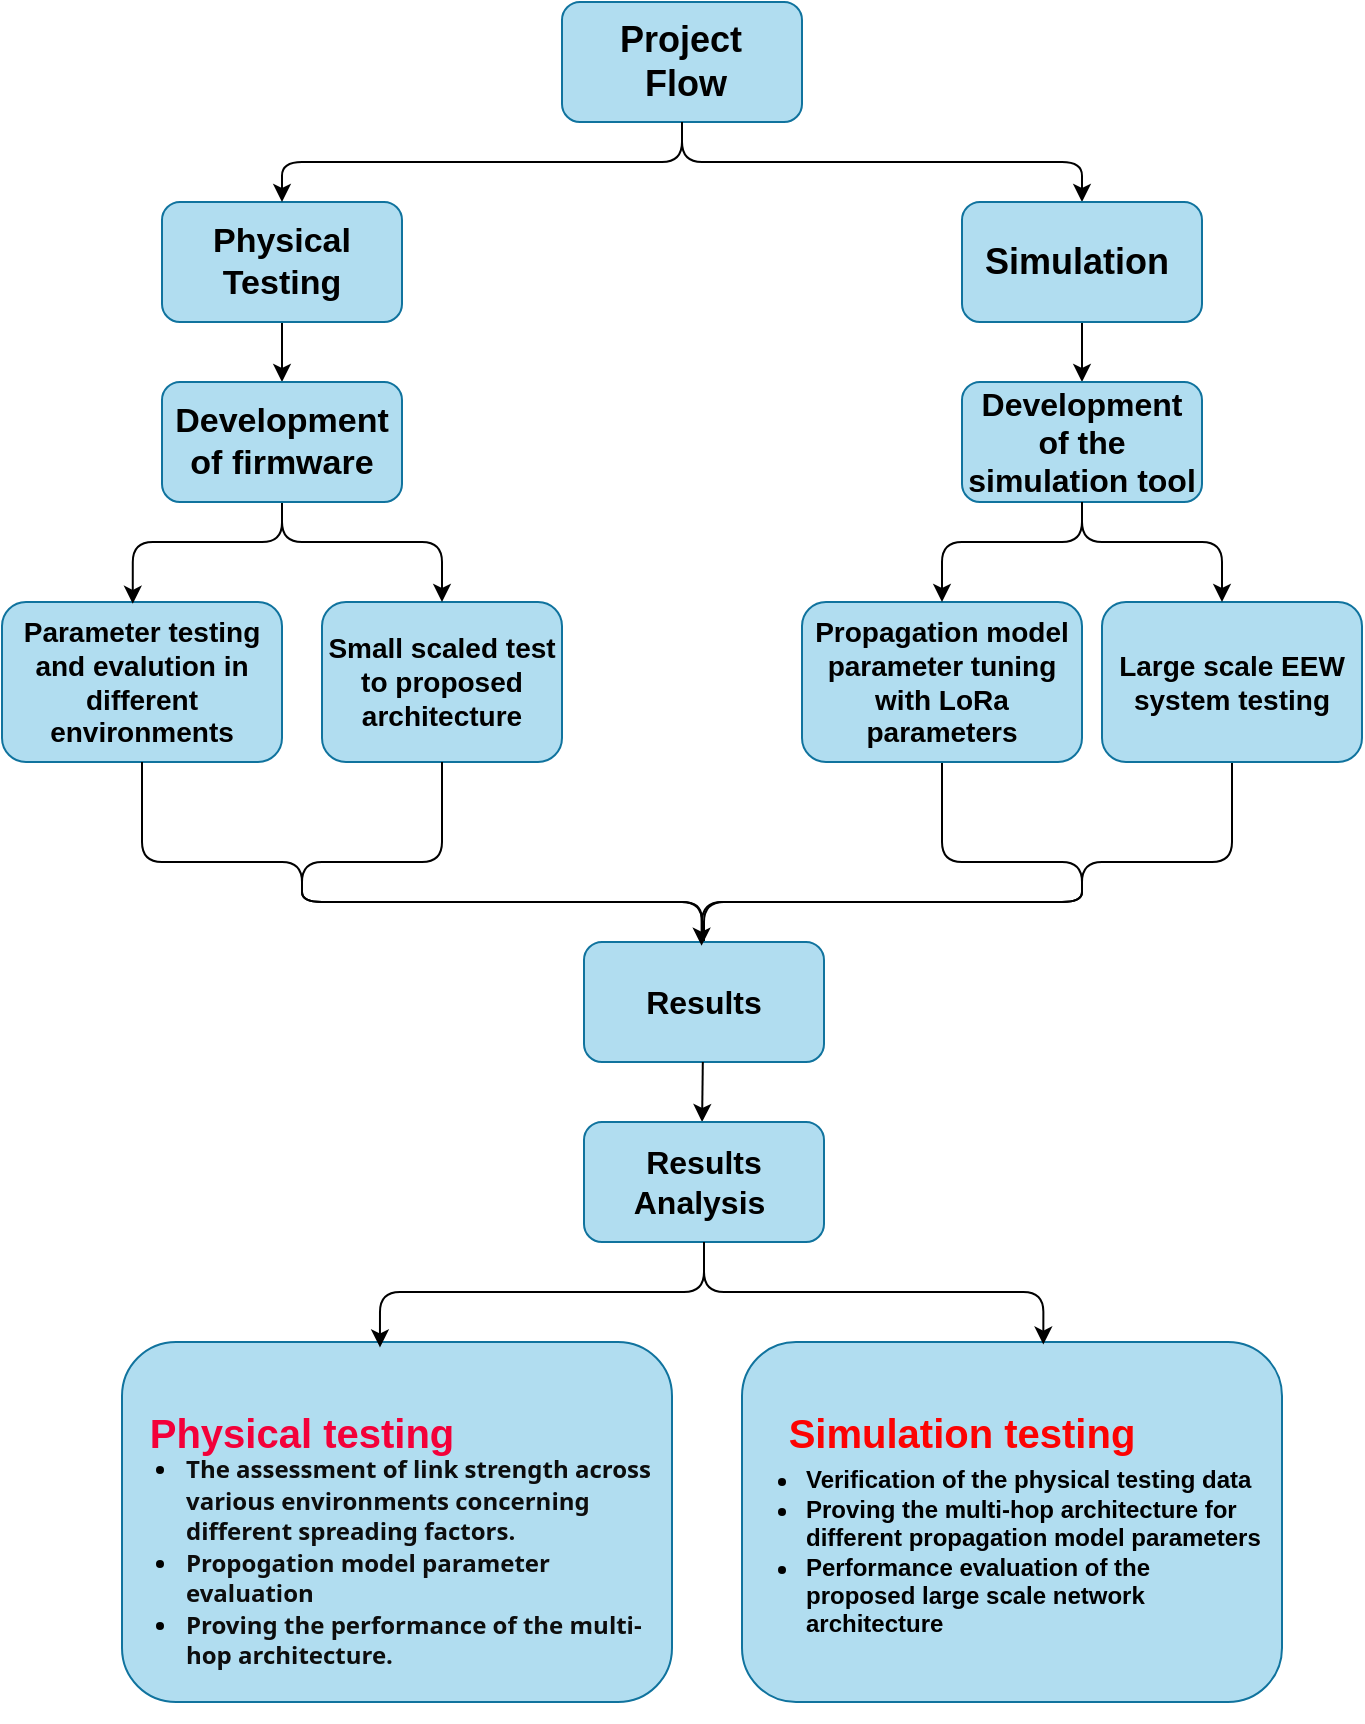 <mxfile version="24.2.5" type="github">
  <diagram name="Page-1" id="MfreXHLO4Nem9i27JCq7">
    <mxGraphModel dx="1985" dy="1050" grid="1" gridSize="10" guides="1" tooltips="1" connect="0" arrows="1" fold="1" page="0" pageScale="1" pageWidth="827" pageHeight="1169" background="#FFFFFF" math="0" shadow="0">
      <root>
        <mxCell id="0" />
        <mxCell id="1" parent="0" />
        <mxCell id="dZYKD75arW8eq8bgGsH2-12" style="edgeStyle=orthogonalEdgeStyle;rounded=1;orthogonalLoop=1;jettySize=auto;html=1;exitX=0.5;exitY=1;exitDx=0;exitDy=0;entryX=0.5;entryY=0;entryDx=0;entryDy=0;fontColor=#fcf8f8;curved=0;" parent="1" source="dZYKD75arW8eq8bgGsH2-1" target="dZYKD75arW8eq8bgGsH2-3" edge="1">
          <mxGeometry relative="1" as="geometry" />
        </mxCell>
        <mxCell id="dZYKD75arW8eq8bgGsH2-1" value="" style="rounded=1;whiteSpace=wrap;html=1;fillColor=#b1ddf0;strokeColor=#10739e;" parent="1" vertex="1">
          <mxGeometry x="360" y="50" width="120" height="60" as="geometry" />
        </mxCell>
        <mxCell id="dZYKD75arW8eq8bgGsH2-16" style="edgeStyle=orthogonalEdgeStyle;rounded=0;orthogonalLoop=1;jettySize=auto;html=1;exitX=0.5;exitY=1;exitDx=0;exitDy=0;entryX=0.5;entryY=0;entryDx=0;entryDy=0;" parent="1" source="dZYKD75arW8eq8bgGsH2-2" target="dZYKD75arW8eq8bgGsH2-13" edge="1">
          <mxGeometry relative="1" as="geometry" />
        </mxCell>
        <mxCell id="dZYKD75arW8eq8bgGsH2-2" value="Physical Testing" style="rounded=1;whiteSpace=wrap;html=1;fontSize=17;fillColor=#b1ddf0;strokeColor=#10739e;labelBorderColor=none;fontStyle=1" parent="1" vertex="1">
          <mxGeometry x="160" y="150" width="120" height="60" as="geometry" />
        </mxCell>
        <mxCell id="dZYKD75arW8eq8bgGsH2-17" style="edgeStyle=orthogonalEdgeStyle;rounded=0;orthogonalLoop=1;jettySize=auto;html=1;exitX=0.5;exitY=1;exitDx=0;exitDy=0;entryX=0.5;entryY=0;entryDx=0;entryDy=0;" parent="1" source="dZYKD75arW8eq8bgGsH2-3" target="dZYKD75arW8eq8bgGsH2-14" edge="1">
          <mxGeometry relative="1" as="geometry" />
        </mxCell>
        <mxCell id="dZYKD75arW8eq8bgGsH2-3" value="Simulation&amp;nbsp;" style="rounded=1;whiteSpace=wrap;html=1;fontSize=18;fillColor=#b1ddf0;strokeColor=#10739e;fontStyle=1" parent="1" vertex="1">
          <mxGeometry x="560" y="150" width="120" height="60" as="geometry" />
        </mxCell>
        <mxCell id="dZYKD75arW8eq8bgGsH2-4" value="Parameter testing and evalution in different environments" style="rounded=1;whiteSpace=wrap;html=1;fontSize=14;fillColor=#b1ddf0;strokeColor=#10739e;fontStyle=1" parent="1" vertex="1">
          <mxGeometry x="80" y="350" width="140" height="80" as="geometry" />
        </mxCell>
        <mxCell id="dZYKD75arW8eq8bgGsH2-5" value="Small scaled test to proposed architecture" style="rounded=1;whiteSpace=wrap;html=1;fontSize=14;fillColor=#b1ddf0;strokeColor=#10739e;fontStyle=1" parent="1" vertex="1">
          <mxGeometry x="240" y="350" width="120" height="80" as="geometry" />
        </mxCell>
        <mxCell id="lX2VysjmZPtBcdlBUERr-34" style="edgeStyle=orthogonalEdgeStyle;rounded=1;orthogonalLoop=1;jettySize=auto;html=1;exitX=0.5;exitY=1;exitDx=0;exitDy=0;exitPerimeter=0;endArrow=none;endFill=0;curved=0;" edge="1" parent="1" source="dZYKD75arW8eq8bgGsH2-8" target="dZYKD75arW8eq8bgGsH2-30">
          <mxGeometry relative="1" as="geometry">
            <Array as="points">
              <mxPoint x="550" y="480" />
              <mxPoint x="620" y="480" />
              <mxPoint x="620" y="500" />
              <mxPoint x="431" y="500" />
            </Array>
          </mxGeometry>
        </mxCell>
        <mxCell id="dZYKD75arW8eq8bgGsH2-8" value="Propagation model parameter tuning with LoRa parameters" style="rounded=1;whiteSpace=wrap;html=1;fontSize=14;fillColor=#b1ddf0;strokeColor=#10739e;fontStyle=1" parent="1" vertex="1">
          <mxGeometry x="480" y="350" width="140" height="80" as="geometry" />
        </mxCell>
        <mxCell id="lX2VysjmZPtBcdlBUERr-35" style="edgeStyle=orthogonalEdgeStyle;rounded=1;orthogonalLoop=1;jettySize=auto;html=1;startArrow=none;startFill=0;endArrow=none;endFill=0;curved=0;" edge="1" parent="1" source="dZYKD75arW8eq8bgGsH2-9">
          <mxGeometry relative="1" as="geometry">
            <mxPoint x="430" y="520" as="targetPoint" />
            <Array as="points">
              <mxPoint x="695" y="480" />
              <mxPoint x="620" y="480" />
              <mxPoint x="620" y="500" />
              <mxPoint x="430" y="500" />
            </Array>
          </mxGeometry>
        </mxCell>
        <mxCell id="dZYKD75arW8eq8bgGsH2-9" value="Large scale EEW system testing" style="rounded=1;whiteSpace=wrap;html=1;fontSize=14;fillColor=#b1ddf0;strokeColor=#10739e;fontStyle=1" parent="1" vertex="1">
          <mxGeometry x="630" y="350" width="130" height="80" as="geometry" />
        </mxCell>
        <mxCell id="dZYKD75arW8eq8bgGsH2-10" style="edgeStyle=orthogonalEdgeStyle;rounded=1;orthogonalLoop=1;jettySize=auto;html=1;exitX=0.5;exitY=1;exitDx=0;exitDy=0;entryX=0.5;entryY=0;entryDx=0;entryDy=0;fontColor=#fcf8f8;curved=0;" parent="1" source="dZYKD75arW8eq8bgGsH2-1" target="dZYKD75arW8eq8bgGsH2-2" edge="1">
          <mxGeometry relative="1" as="geometry" />
        </mxCell>
        <mxCell id="dZYKD75arW8eq8bgGsH2-20" value="" style="edgeStyle=orthogonalEdgeStyle;rounded=1;orthogonalLoop=1;jettySize=auto;html=1;fontColor=#fcf8f8;curved=0;" parent="1" source="dZYKD75arW8eq8bgGsH2-13" target="dZYKD75arW8eq8bgGsH2-5" edge="1">
          <mxGeometry relative="1" as="geometry">
            <Array as="points">
              <mxPoint x="220" y="320" />
              <mxPoint x="300" y="320" />
            </Array>
          </mxGeometry>
        </mxCell>
        <mxCell id="dZYKD75arW8eq8bgGsH2-13" value="Development of firmware" style="rounded=1;whiteSpace=wrap;html=1;fontSize=17;fillColor=#b1ddf0;strokeColor=#10739e;fontStyle=1" parent="1" vertex="1">
          <mxGeometry x="160" y="240" width="120" height="60" as="geometry" />
        </mxCell>
        <mxCell id="dZYKD75arW8eq8bgGsH2-23" value="" style="edgeStyle=orthogonalEdgeStyle;rounded=1;orthogonalLoop=1;jettySize=auto;html=1;curved=0;" parent="1" source="dZYKD75arW8eq8bgGsH2-14" target="dZYKD75arW8eq8bgGsH2-9" edge="1">
          <mxGeometry relative="1" as="geometry">
            <Array as="points">
              <mxPoint x="620" y="320" />
              <mxPoint x="690" y="320" />
            </Array>
          </mxGeometry>
        </mxCell>
        <mxCell id="dZYKD75arW8eq8bgGsH2-14" value="Development of the simulation tool" style="rounded=1;whiteSpace=wrap;html=1;fontSize=16;fillColor=#b1ddf0;strokeColor=#10739e;fontStyle=1" parent="1" vertex="1">
          <mxGeometry x="560" y="240" width="120" height="60" as="geometry" />
        </mxCell>
        <mxCell id="dZYKD75arW8eq8bgGsH2-15" value="&lt;b style=&quot;font-size: 18px;&quot;&gt;Project&amp;nbsp; Flow&lt;/b&gt;" style="text;html=1;align=center;verticalAlign=middle;whiteSpace=wrap;rounded=0;fontSize=18;" parent="1" vertex="1">
          <mxGeometry x="384" y="65" width="76" height="30" as="geometry" />
        </mxCell>
        <mxCell id="dZYKD75arW8eq8bgGsH2-21" style="edgeStyle=orthogonalEdgeStyle;rounded=1;orthogonalLoop=1;jettySize=auto;html=1;entryX=0.467;entryY=0.011;entryDx=0;entryDy=0;entryPerimeter=0;fontColor=#fcf8f8;labelBackgroundColor=#FFFFFF;curved=0;exitX=0.5;exitY=1.011;exitDx=0;exitDy=0;exitPerimeter=0;" parent="1" target="dZYKD75arW8eq8bgGsH2-4" edge="1" source="dZYKD75arW8eq8bgGsH2-13">
          <mxGeometry relative="1" as="geometry">
            <mxPoint x="220" y="320" as="sourcePoint" />
            <mxPoint x="20" y="370" as="targetPoint" />
            <Array as="points">
              <mxPoint x="220" y="320" />
              <mxPoint x="145" y="320" />
            </Array>
          </mxGeometry>
        </mxCell>
        <mxCell id="dZYKD75arW8eq8bgGsH2-25" style="edgeStyle=orthogonalEdgeStyle;rounded=1;orthogonalLoop=1;jettySize=auto;html=1;entryX=0.467;entryY=0.011;entryDx=0;entryDy=0;entryPerimeter=0;curved=0;exitX=0.5;exitY=1;exitDx=0;exitDy=0;exitPerimeter=0;" parent="1" edge="1" source="dZYKD75arW8eq8bgGsH2-14">
          <mxGeometry relative="1" as="geometry">
            <mxPoint x="620" y="320" as="sourcePoint" />
            <mxPoint x="550" y="350" as="targetPoint" />
            <Array as="points">
              <mxPoint x="620" y="320" />
              <mxPoint x="550" y="320" />
            </Array>
          </mxGeometry>
        </mxCell>
        <mxCell id="dZYKD75arW8eq8bgGsH2-30" value="&lt;font style=&quot;font-size: 16px;&quot;&gt;Results&lt;/font&gt;" style="rounded=1;whiteSpace=wrap;html=1;fillColor=#b1ddf0;strokeColor=#10739e;fontStyle=1" parent="1" vertex="1">
          <mxGeometry x="371" y="520" width="120" height="60" as="geometry" />
        </mxCell>
        <mxCell id="lX2VysjmZPtBcdlBUERr-7" value="" style="endArrow=classic;html=1;rounded=0;entryX=0.492;entryY=0;entryDx=0;entryDy=0;entryPerimeter=0;" edge="1" parent="1" target="lX2VysjmZPtBcdlBUERr-8">
          <mxGeometry width="50" height="50" relative="1" as="geometry">
            <mxPoint x="430.41" y="580" as="sourcePoint" />
            <mxPoint x="431.05" y="608" as="targetPoint" />
          </mxGeometry>
        </mxCell>
        <mxCell id="lX2VysjmZPtBcdlBUERr-8" value="&lt;font style=&quot;font-size: 16px;&quot;&gt;Results Analysis&amp;nbsp;&lt;/font&gt;" style="rounded=1;whiteSpace=wrap;html=1;fillColor=#b1ddf0;strokeColor=#10739e;fontStyle=1" vertex="1" parent="1">
          <mxGeometry x="371" y="610" width="120" height="60" as="geometry" />
        </mxCell>
        <mxCell id="lX2VysjmZPtBcdlBUERr-17" value="" style="rounded=1;whiteSpace=wrap;html=1;fillColor=#b1ddf0;strokeColor=#10739e;fontStyle=1" vertex="1" parent="1">
          <mxGeometry x="140" y="720" width="275" height="180" as="geometry" />
        </mxCell>
        <mxCell id="lX2VysjmZPtBcdlBUERr-18" value="" style="rounded=1;whiteSpace=wrap;html=1;fillColor=#b1ddf0;strokeColor=#10739e;fontStyle=1" vertex="1" parent="1">
          <mxGeometry x="450" y="720" width="270" height="180" as="geometry" />
        </mxCell>
        <mxCell id="lX2VysjmZPtBcdlBUERr-23" value="&lt;font color=&quot;#f30039&quot;&gt;Physical testing&lt;/font&gt;" style="text;html=1;align=center;verticalAlign=middle;whiteSpace=wrap;rounded=0;fontStyle=1;fontSize=20;fontColor=#f3f2f1;" vertex="1" parent="1">
          <mxGeometry x="140" y="750" width="180" height="30" as="geometry" />
        </mxCell>
        <mxCell id="lX2VysjmZPtBcdlBUERr-24" value="&lt;ul&gt;&lt;li&gt;&lt;b&gt;&lt;span style=&quot;color: rgb(13, 13, 13); font-family: Söhne, ui-sans-serif, system-ui, -apple-system, &amp;quot;Segoe UI&amp;quot;, Roboto, Ubuntu, Cantarell, &amp;quot;Noto Sans&amp;quot;, sans-serif, &amp;quot;Helvetica Neue&amp;quot;, Arial, &amp;quot;Apple Color Emoji&amp;quot;, &amp;quot;Segoe UI Emoji&amp;quot;, &amp;quot;Segoe UI Symbol&amp;quot;, &amp;quot;Noto Color Emoji&amp;quot;; white-space-collapse: preserve;&quot;&gt;&lt;font style=&quot;font-size: 12px;&quot;&gt;The assessment of link strength across various environments concerning different spreading factors.&lt;/font&gt;&lt;/span&gt;&lt;/b&gt;&lt;/li&gt;&lt;li&gt;&lt;b&gt;&lt;span style=&quot;color: rgb(13, 13, 13); font-family: Söhne, ui-sans-serif, system-ui, -apple-system, &amp;quot;Segoe UI&amp;quot;, Roboto, Ubuntu, Cantarell, &amp;quot;Noto Sans&amp;quot;, sans-serif, &amp;quot;Helvetica Neue&amp;quot;, Arial, &amp;quot;Apple Color Emoji&amp;quot;, &amp;quot;Segoe UI Emoji&amp;quot;, &amp;quot;Segoe UI Symbol&amp;quot;, &amp;quot;Noto Color Emoji&amp;quot;; white-space-collapse: preserve; font-size: 12px;&quot;&gt;Propogation model parameter evaluation&lt;/span&gt;&lt;/b&gt;&lt;/li&gt;&lt;li&gt;&lt;b&gt;&lt;span style=&quot;color: rgb(13, 13, 13); font-family: Söhne, ui-sans-serif, system-ui, -apple-system, &amp;quot;Segoe UI&amp;quot;, Roboto, Ubuntu, Cantarell, &amp;quot;Noto Sans&amp;quot;, sans-serif, &amp;quot;Helvetica Neue&amp;quot;, Arial, &amp;quot;Apple Color Emoji&amp;quot;, &amp;quot;Segoe UI Emoji&amp;quot;, &amp;quot;Segoe UI Symbol&amp;quot;, &amp;quot;Noto Color Emoji&amp;quot;; white-space-collapse: preserve; font-size: 12px;&quot;&gt;Proving the performance of the multi-hop architecture.&lt;/span&gt;&lt;/b&gt;&lt;/li&gt;&lt;/ul&gt;" style="text;html=1;align=left;verticalAlign=middle;whiteSpace=wrap;rounded=0;fontSize=13;" vertex="1" parent="1">
          <mxGeometry x="130" y="750" width="280" height="160" as="geometry" />
        </mxCell>
        <mxCell id="lX2VysjmZPtBcdlBUERr-25" value="&lt;font color=&quot;#fc0303&quot;&gt;Simulation testing&lt;/font&gt;" style="text;html=1;align=center;verticalAlign=middle;whiteSpace=wrap;rounded=0;fontStyle=1;fontSize=20;fontColor=#f3f1f2;" vertex="1" parent="1">
          <mxGeometry x="470" y="750" width="180" height="30" as="geometry" />
        </mxCell>
        <mxCell id="lX2VysjmZPtBcdlBUERr-27" value="&lt;ul&gt;&lt;li&gt;&lt;b&gt;Verification of the physical testing data&lt;/b&gt;&lt;/li&gt;&lt;li&gt;&lt;b&gt;Proving the multi-hop architecture for different propagation model parameters&lt;/b&gt;&lt;/li&gt;&lt;li&gt;&lt;b&gt;Performance evaluation of the proposed large scale network architecture&lt;/b&gt;&lt;/li&gt;&lt;/ul&gt;" style="text;html=1;align=left;verticalAlign=middle;whiteSpace=wrap;rounded=0;" vertex="1" parent="1">
          <mxGeometry x="440" y="775" width="270" height="100" as="geometry" />
        </mxCell>
        <mxCell id="lX2VysjmZPtBcdlBUERr-29" style="edgeStyle=orthogonalEdgeStyle;rounded=1;orthogonalLoop=1;jettySize=auto;html=1;endArrow=none;endFill=0;curved=0;" edge="1" parent="1" source="dZYKD75arW8eq8bgGsH2-5">
          <mxGeometry relative="1" as="geometry">
            <mxPoint x="430" y="520" as="targetPoint" />
            <Array as="points">
              <mxPoint x="300" y="480" />
              <mxPoint x="230" y="480" />
              <mxPoint x="230" y="500" />
              <mxPoint x="430" y="500" />
            </Array>
          </mxGeometry>
        </mxCell>
        <mxCell id="lX2VysjmZPtBcdlBUERr-30" style="edgeStyle=orthogonalEdgeStyle;rounded=1;orthogonalLoop=1;jettySize=auto;html=1;entryX=0.49;entryY=0.031;entryDx=0;entryDy=0;entryPerimeter=0;curved=0;" edge="1" parent="1" source="dZYKD75arW8eq8bgGsH2-4" target="dZYKD75arW8eq8bgGsH2-30">
          <mxGeometry relative="1" as="geometry">
            <Array as="points">
              <mxPoint x="150" y="480" />
              <mxPoint x="230" y="480" />
              <mxPoint x="230" y="500" />
              <mxPoint x="430" y="500" />
            </Array>
          </mxGeometry>
        </mxCell>
        <mxCell id="lX2VysjmZPtBcdlBUERr-32" style="edgeStyle=orthogonalEdgeStyle;rounded=1;orthogonalLoop=1;jettySize=auto;html=1;entryX=0.469;entryY=0.015;entryDx=0;entryDy=0;entryPerimeter=0;curved=0;" edge="1" parent="1" source="lX2VysjmZPtBcdlBUERr-8" target="lX2VysjmZPtBcdlBUERr-17">
          <mxGeometry relative="1" as="geometry" />
        </mxCell>
        <mxCell id="lX2VysjmZPtBcdlBUERr-33" style="edgeStyle=orthogonalEdgeStyle;rounded=1;orthogonalLoop=1;jettySize=auto;html=1;entryX=0.558;entryY=0.007;entryDx=0;entryDy=0;entryPerimeter=0;curved=0;" edge="1" parent="1" source="lX2VysjmZPtBcdlBUERr-8" target="lX2VysjmZPtBcdlBUERr-18">
          <mxGeometry relative="1" as="geometry" />
        </mxCell>
      </root>
    </mxGraphModel>
  </diagram>
</mxfile>
